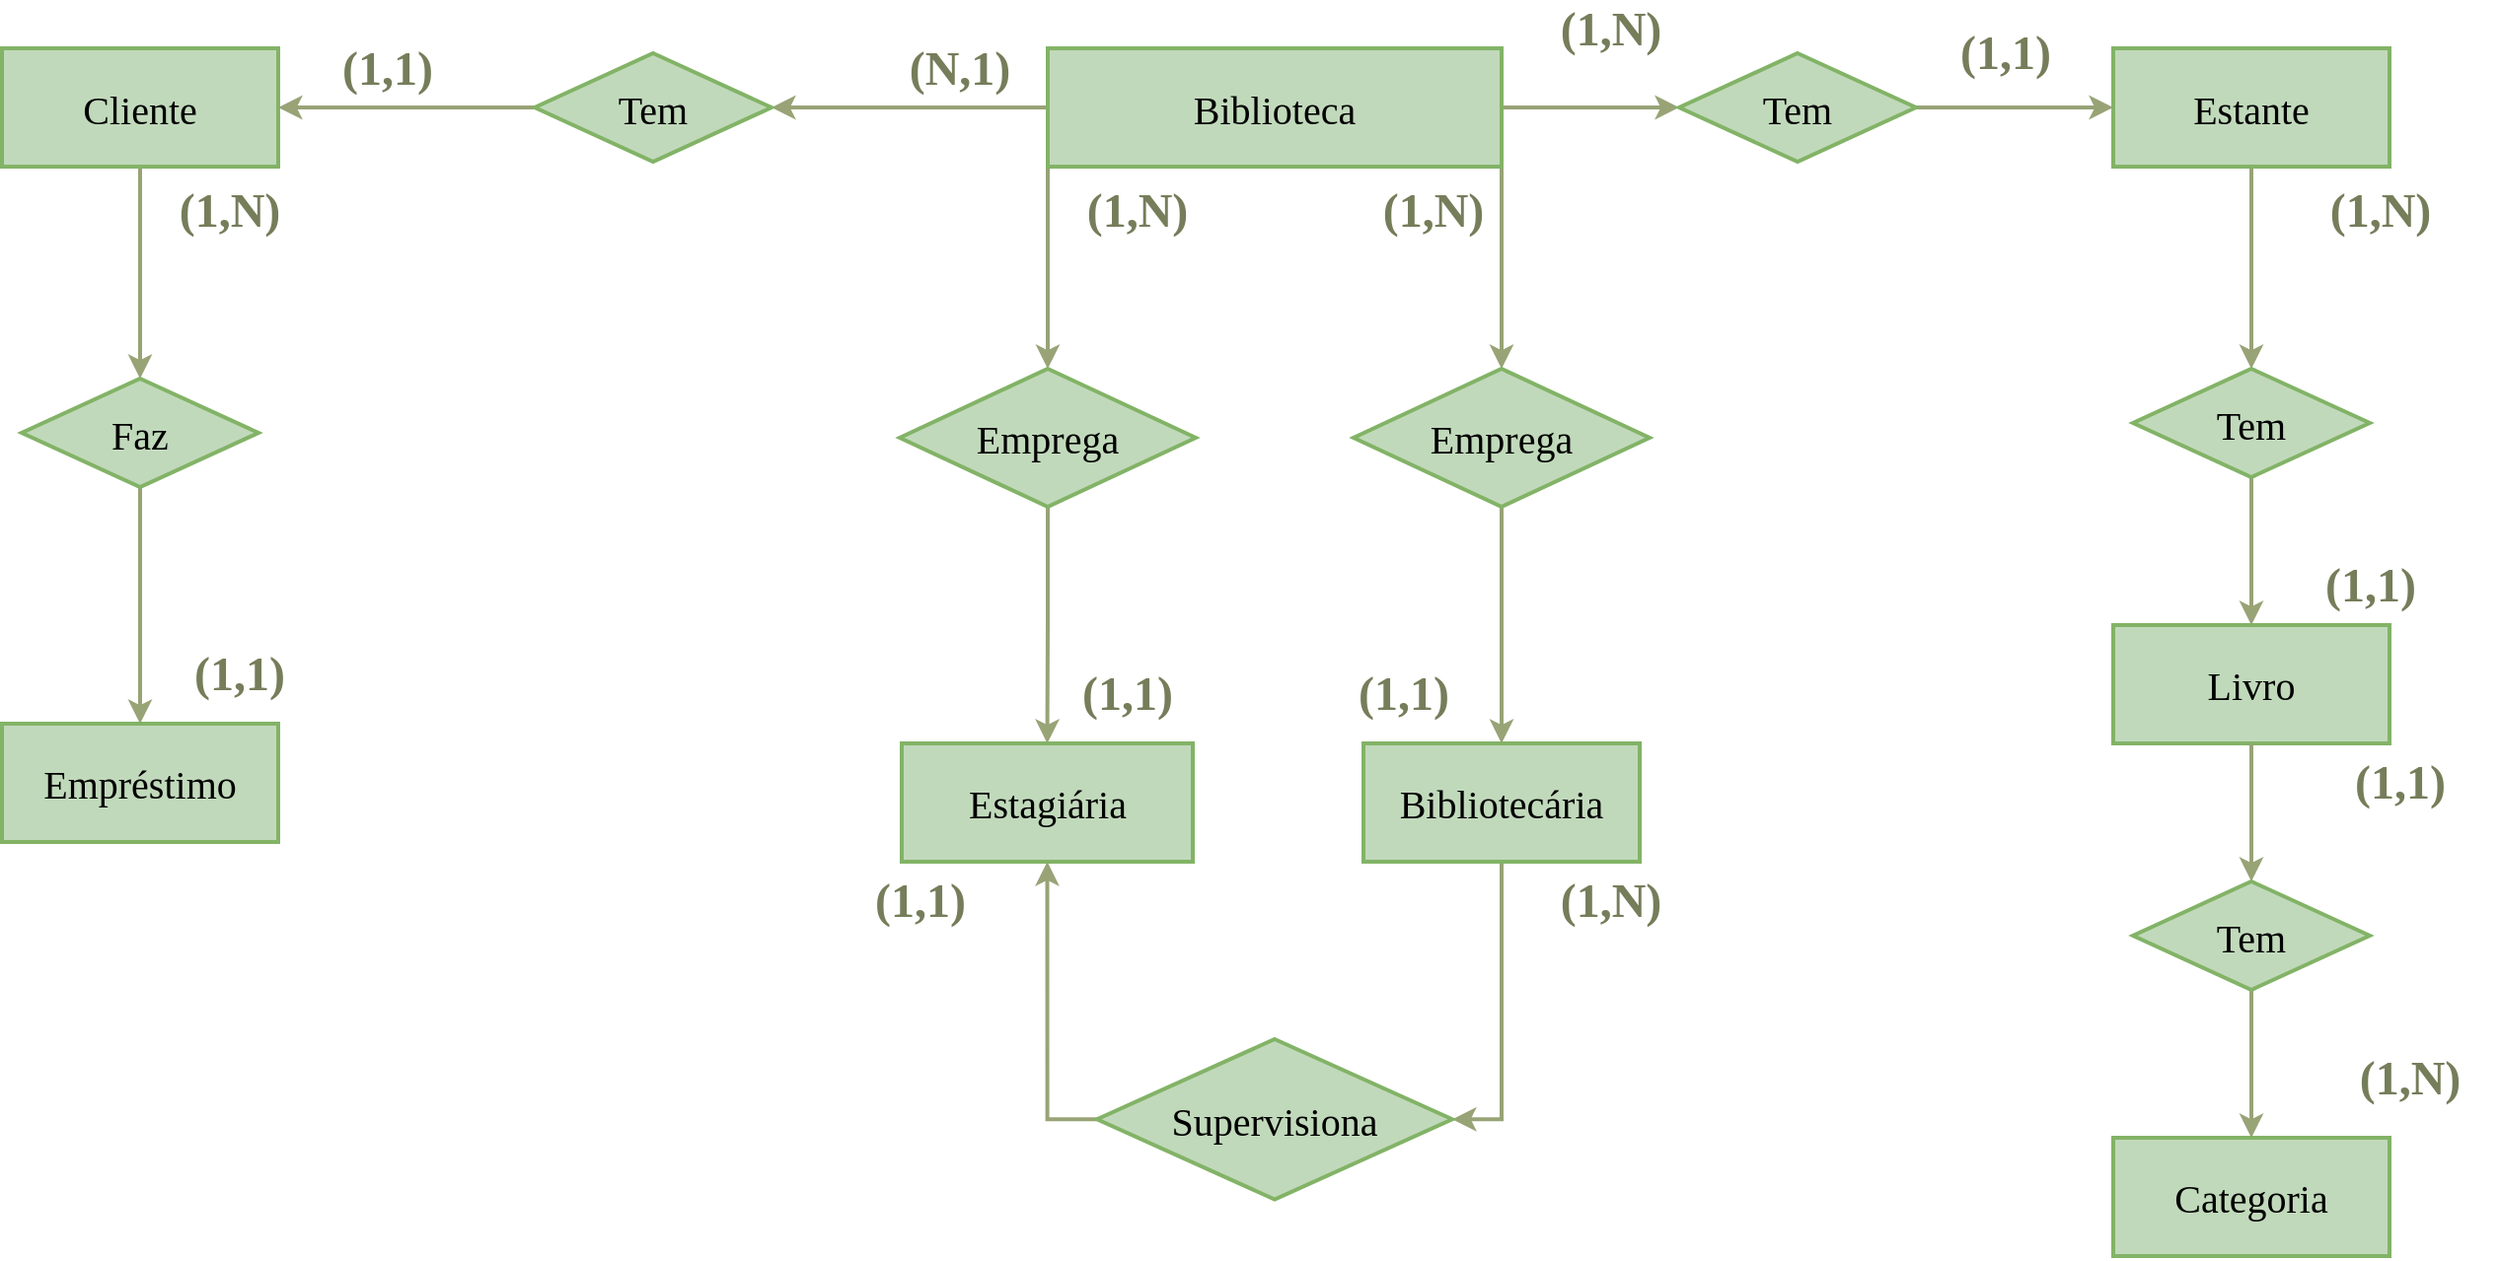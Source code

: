 <mxfile version="14.6.13" pages="4"><diagram id="m5ai8bnw5BjjABc3JYZ6" name="Page-1"><mxGraphModel dx="1461" dy="1131" grid="1" gridSize="10" guides="1" tooltips="1" connect="1" arrows="1" fold="1" page="1" pageScale="1" pageWidth="1100" pageHeight="850" math="0" shadow="0"><root><mxCell id="0"/><mxCell id="1" parent="0"/><mxCell id="36mSUwIi4psVgZlEC-jA-17" style="edgeStyle=orthogonalEdgeStyle;rounded=0;orthogonalLoop=1;jettySize=auto;html=1;exitX=0;exitY=1;exitDx=0;exitDy=0;entryX=0.5;entryY=0;entryDx=0;entryDy=0;strokeWidth=2;strokeColor=#98A376;" parent="1" source="36mSUwIi4psVgZlEC-jA-1" target="36mSUwIi4psVgZlEC-jA-16" edge="1"><mxGeometry relative="1" as="geometry"/></mxCell><mxCell id="36mSUwIi4psVgZlEC-jA-19" style="edgeStyle=orthogonalEdgeStyle;rounded=0;orthogonalLoop=1;jettySize=auto;html=1;exitX=1;exitY=1;exitDx=0;exitDy=0;strokeWidth=2;fillColor=#d5e8d4;strokeColor=#98A376;entryX=0.5;entryY=0;entryDx=0;entryDy=0;" parent="1" source="36mSUwIi4psVgZlEC-jA-1" target="36mSUwIi4psVgZlEC-jA-12" edge="1"><mxGeometry relative="1" as="geometry"><mxPoint x="800" y="260.01" as="targetPoint"/></mxGeometry></mxCell><mxCell id="GWbnxrPiLVbgP_IK-guN-11" style="edgeStyle=orthogonalEdgeStyle;rounded=0;orthogonalLoop=1;jettySize=auto;html=1;entryX=1;entryY=0.5;entryDx=0;entryDy=0;strokeColor=#98A376;strokeWidth=2;" edge="1" parent="1" source="36mSUwIi4psVgZlEC-jA-1" target="GWbnxrPiLVbgP_IK-guN-15"><mxGeometry relative="1" as="geometry"/></mxCell><mxCell id="GWbnxrPiLVbgP_IK-guN-12" style="edgeStyle=orthogonalEdgeStyle;rounded=0;orthogonalLoop=1;jettySize=auto;html=1;strokeColor=#98A376;strokeWidth=2;entryX=0;entryY=0.5;entryDx=0;entryDy=0;" edge="1" parent="1" source="36mSUwIi4psVgZlEC-jA-1" target="GWbnxrPiLVbgP_IK-guN-13"><mxGeometry relative="1" as="geometry"/></mxCell><mxCell id="36mSUwIi4psVgZlEC-jA-1" value="&lt;font style=&quot;font-size: 20px&quot; face=&quot;Verdana&quot;&gt;Biblioteca&lt;/font&gt;" style="rounded=0;whiteSpace=wrap;html=1;strokeWidth=2;strokeColor=#82b366;fillColor=#C1D9BB;" parent="1" vertex="1"><mxGeometry x="640" y="107.52" width="230" height="60" as="geometry"/></mxCell><mxCell id="36mSUwIi4psVgZlEC-jA-27" style="edgeStyle=orthogonalEdgeStyle;rounded=0;orthogonalLoop=1;jettySize=auto;html=1;exitX=0.5;exitY=1;exitDx=0;exitDy=0;entryX=1;entryY=0.5;entryDx=0;entryDy=0;strokeWidth=2;strokeColor=#98A376;" parent="1" source="36mSUwIi4psVgZlEC-jA-2" target="36mSUwIi4psVgZlEC-jA-23" edge="1"><mxGeometry relative="1" as="geometry"/></mxCell><mxCell id="36mSUwIi4psVgZlEC-jA-2" value="&lt;font style=&quot;font-size: 20px&quot; face=&quot;Verdana&quot;&gt;Bibliotecária&lt;/font&gt;" style="rounded=0;whiteSpace=wrap;html=1;strokeWidth=2;strokeColor=#82b366;fillColor=#C1D9BB;" parent="1" vertex="1"><mxGeometry x="800" y="460" width="140" height="60" as="geometry"/></mxCell><mxCell id="36mSUwIi4psVgZlEC-jA-5" value="&lt;font style=&quot;font-size: 20px&quot; face=&quot;Verdana&quot;&gt;Estagiária&lt;/font&gt;" style="rounded=0;whiteSpace=wrap;html=1;strokeWidth=2;strokeColor=#82b366;fillColor=#C1D9BB;" parent="1" vertex="1"><mxGeometry x="566" y="460" width="147.5" height="60" as="geometry"/></mxCell><mxCell id="GWbnxrPiLVbgP_IK-guN-1" style="edgeStyle=orthogonalEdgeStyle;rounded=0;orthogonalLoop=1;jettySize=auto;html=1;strokeColor=#98A376;strokeWidth=2;" edge="1" parent="1" source="36mSUwIi4psVgZlEC-jA-6" target="GWbnxrPiLVbgP_IK-guN-2"><mxGeometry relative="1" as="geometry"/></mxCell><mxCell id="36mSUwIi4psVgZlEC-jA-6" value="&lt;span style=&quot;font-size: 20px&quot;&gt;&lt;font face=&quot;Verdana&quot;&gt;Cliente&lt;/font&gt;&lt;/span&gt;" style="rounded=0;whiteSpace=wrap;html=1;strokeWidth=2;strokeColor=#82b366;fillColor=#C1D9BB;" parent="1" vertex="1"><mxGeometry x="110" y="107.51" width="140" height="60" as="geometry"/></mxCell><mxCell id="36mSUwIi4psVgZlEC-jA-7" value="&lt;font style=&quot;font-size: 20px&quot; face=&quot;Verdana&quot;&gt;Empréstimo&lt;/font&gt;" style="rounded=0;whiteSpace=wrap;html=1;strokeWidth=2;strokeColor=#82b366;fillColor=#C1D9BB;" parent="1" vertex="1"><mxGeometry x="110" y="450" width="140" height="60" as="geometry"/></mxCell><mxCell id="36mSUwIi4psVgZlEC-jA-8" value="&lt;font style=&quot;font-size: 20px&quot; face=&quot;Verdana&quot;&gt;Livro&lt;/font&gt;" style="rounded=0;whiteSpace=wrap;html=1;strokeWidth=2;strokeColor=#82b366;fillColor=#C1D9BB;" parent="1" vertex="1"><mxGeometry x="1180" y="400" width="140" height="60" as="geometry"/></mxCell><mxCell id="GWbnxrPiLVbgP_IK-guN-4" style="edgeStyle=orthogonalEdgeStyle;rounded=0;orthogonalLoop=1;jettySize=auto;html=1;entryX=0.5;entryY=0;entryDx=0;entryDy=0;strokeColor=#98A376;strokeWidth=2;" edge="1" parent="1" source="36mSUwIi4psVgZlEC-jA-9" target="36mSUwIi4psVgZlEC-jA-15"><mxGeometry relative="1" as="geometry"/></mxCell><mxCell id="36mSUwIi4psVgZlEC-jA-9" value="&lt;font style=&quot;font-size: 20px&quot; face=&quot;Verdana&quot;&gt;Estante&lt;/font&gt;" style="rounded=0;whiteSpace=wrap;html=1;strokeWidth=2;strokeColor=#82b366;fillColor=#C1D9BB;" parent="1" vertex="1"><mxGeometry x="1180" y="107.51" width="140" height="60" as="geometry"/></mxCell><mxCell id="36mSUwIi4psVgZlEC-jA-10" value="&lt;font style=&quot;font-size: 20px&quot; face=&quot;Verdana&quot;&gt;Categoria&lt;/font&gt;" style="rounded=0;whiteSpace=wrap;html=1;strokeWidth=2;strokeColor=#82b366;fillColor=#C1D9BB;" parent="1" vertex="1"><mxGeometry x="1180" y="660" width="140" height="60" as="geometry"/></mxCell><mxCell id="36mSUwIi4psVgZlEC-jA-14" value="" style="edgeStyle=orthogonalEdgeStyle;rounded=0;orthogonalLoop=1;jettySize=auto;html=1;strokeWidth=2;strokeColor=#98A376;exitX=0.5;exitY=1;exitDx=0;exitDy=0;entryX=0.5;entryY=0;entryDx=0;entryDy=0;" parent="1" source="36mSUwIi4psVgZlEC-jA-12" target="36mSUwIi4psVgZlEC-jA-2" edge="1"><mxGeometry relative="1" as="geometry"/></mxCell><mxCell id="36mSUwIi4psVgZlEC-jA-12" value="&lt;font style=&quot;font-size: 20px&quot; face=&quot;Verdana&quot;&gt;Emprega&lt;/font&gt;" style="rhombus;whiteSpace=wrap;html=1;strokeWidth=2;strokeColor=#82b366;fillColor=#C1D9BB;" parent="1" vertex="1"><mxGeometry x="795" y="270" width="150" height="70" as="geometry"/></mxCell><mxCell id="GWbnxrPiLVbgP_IK-guN-5" style="edgeStyle=orthogonalEdgeStyle;rounded=0;orthogonalLoop=1;jettySize=auto;html=1;entryX=0.5;entryY=0;entryDx=0;entryDy=0;strokeColor=#98A376;strokeWidth=2;" edge="1" parent="1" source="36mSUwIi4psVgZlEC-jA-15" target="36mSUwIi4psVgZlEC-jA-8"><mxGeometry relative="1" as="geometry"/></mxCell><mxCell id="36mSUwIi4psVgZlEC-jA-15" value="&lt;font style=&quot;font-size: 20px&quot; face=&quot;Verdana&quot;&gt;Tem&lt;/font&gt;" style="rhombus;whiteSpace=wrap;html=1;strokeWidth=2;strokeColor=#82b366;fillColor=#C1D9BB;" parent="1" vertex="1"><mxGeometry x="1190" y="270" width="120" height="55" as="geometry"/></mxCell><mxCell id="36mSUwIi4psVgZlEC-jA-21" style="edgeStyle=orthogonalEdgeStyle;rounded=0;orthogonalLoop=1;jettySize=auto;html=1;exitX=0.5;exitY=1;exitDx=0;exitDy=0;entryX=0.5;entryY=0;entryDx=0;entryDy=0;strokeWidth=2;strokeColor=#98A376;" parent="1" source="36mSUwIi4psVgZlEC-jA-16" target="36mSUwIi4psVgZlEC-jA-5" edge="1"><mxGeometry relative="1" as="geometry"/></mxCell><mxCell id="36mSUwIi4psVgZlEC-jA-16" value="&lt;font style=&quot;font-size: 20px&quot; face=&quot;Verdana&quot;&gt;Emprega&lt;/font&gt;" style="rhombus;whiteSpace=wrap;html=1;strokeWidth=2;strokeColor=#82b366;fillColor=#C1D9BB;" parent="1" vertex="1"><mxGeometry x="565" y="270" width="150" height="70" as="geometry"/></mxCell><mxCell id="36mSUwIi4psVgZlEC-jA-28" style="edgeStyle=orthogonalEdgeStyle;rounded=0;orthogonalLoop=1;jettySize=auto;html=1;exitX=0;exitY=0.5;exitDx=0;exitDy=0;entryX=0.5;entryY=1;entryDx=0;entryDy=0;strokeWidth=2;strokeColor=#98A376;" parent="1" source="36mSUwIi4psVgZlEC-jA-23" target="36mSUwIi4psVgZlEC-jA-5" edge="1"><mxGeometry relative="1" as="geometry"/></mxCell><mxCell id="36mSUwIi4psVgZlEC-jA-23" value="&lt;font style=&quot;font-size: 20px&quot; face=&quot;Verdana&quot;&gt;Supervisiona&lt;/font&gt;" style="rhombus;whiteSpace=wrap;html=1;strokeWidth=2;strokeColor=#82b366;fillColor=#C1D9BB;" parent="1" vertex="1"><mxGeometry x="665" y="610" width="180" height="81.25" as="geometry"/></mxCell><mxCell id="GWbnxrPiLVbgP_IK-guN-3" style="edgeStyle=orthogonalEdgeStyle;rounded=0;orthogonalLoop=1;jettySize=auto;html=1;strokeColor=#98A376;strokeWidth=2;" edge="1" parent="1" source="GWbnxrPiLVbgP_IK-guN-2" target="36mSUwIi4psVgZlEC-jA-7"><mxGeometry relative="1" as="geometry"/></mxCell><mxCell id="GWbnxrPiLVbgP_IK-guN-2" value="&lt;font style=&quot;font-size: 20px&quot; face=&quot;Verdana&quot;&gt;Faz&lt;/font&gt;" style="rhombus;whiteSpace=wrap;html=1;strokeWidth=2;strokeColor=#82b366;fillColor=#C1D9BB;" vertex="1" parent="1"><mxGeometry x="120" y="275.01" width="120" height="55" as="geometry"/></mxCell><mxCell id="GWbnxrPiLVbgP_IK-guN-6" style="edgeStyle=orthogonalEdgeStyle;rounded=0;orthogonalLoop=1;jettySize=auto;html=1;entryX=0.5;entryY=0;entryDx=0;entryDy=0;strokeColor=#98A376;strokeWidth=2;" edge="1" parent="1" target="GWbnxrPiLVbgP_IK-guN-8" source="36mSUwIi4psVgZlEC-jA-8"><mxGeometry relative="1" as="geometry"><mxPoint x="1500" y="384.5" as="sourcePoint"/></mxGeometry></mxCell><mxCell id="GWbnxrPiLVbgP_IK-guN-7" style="edgeStyle=orthogonalEdgeStyle;rounded=0;orthogonalLoop=1;jettySize=auto;html=1;strokeColor=#98A376;strokeWidth=2;entryX=0.5;entryY=0;entryDx=0;entryDy=0;" edge="1" parent="1" source="GWbnxrPiLVbgP_IK-guN-8" target="36mSUwIi4psVgZlEC-jA-10"><mxGeometry relative="1" as="geometry"><mxPoint x="1250" y="645" as="targetPoint"/></mxGeometry></mxCell><mxCell id="GWbnxrPiLVbgP_IK-guN-8" value="&lt;font style=&quot;font-size: 20px&quot; face=&quot;Verdana&quot;&gt;Tem&lt;/font&gt;" style="rhombus;whiteSpace=wrap;html=1;strokeWidth=2;strokeColor=#82b366;fillColor=#C1D9BB;" vertex="1" parent="1"><mxGeometry x="1190" y="530" width="120" height="55" as="geometry"/></mxCell><mxCell id="GWbnxrPiLVbgP_IK-guN-14" style="edgeStyle=orthogonalEdgeStyle;rounded=0;orthogonalLoop=1;jettySize=auto;html=1;entryX=0;entryY=0.5;entryDx=0;entryDy=0;strokeColor=#98A376;strokeWidth=2;" edge="1" parent="1" source="GWbnxrPiLVbgP_IK-guN-13" target="36mSUwIi4psVgZlEC-jA-9"><mxGeometry relative="1" as="geometry"/></mxCell><mxCell id="GWbnxrPiLVbgP_IK-guN-13" value="&lt;font style=&quot;font-size: 20px&quot; face=&quot;Verdana&quot;&gt;Tem&lt;/font&gt;" style="rhombus;whiteSpace=wrap;html=1;strokeWidth=2;strokeColor=#82b366;fillColor=#C1D9BB;" vertex="1" parent="1"><mxGeometry x="960" y="110.02" width="120" height="55" as="geometry"/></mxCell><mxCell id="GWbnxrPiLVbgP_IK-guN-16" style="edgeStyle=orthogonalEdgeStyle;rounded=0;orthogonalLoop=1;jettySize=auto;html=1;entryX=1;entryY=0.5;entryDx=0;entryDy=0;strokeColor=#98A376;strokeWidth=2;" edge="1" parent="1" source="GWbnxrPiLVbgP_IK-guN-15" target="36mSUwIi4psVgZlEC-jA-6"><mxGeometry relative="1" as="geometry"/></mxCell><mxCell id="GWbnxrPiLVbgP_IK-guN-15" value="&lt;font style=&quot;font-size: 20px&quot; face=&quot;Verdana&quot;&gt;Tem&lt;/font&gt;" style="rhombus;whiteSpace=wrap;html=1;strokeWidth=2;strokeColor=#82b366;fillColor=#C1D9BB;" vertex="1" parent="1"><mxGeometry x="380" y="110.01" width="120" height="55" as="geometry"/></mxCell><mxCell id="bFWCMEfowfreovW0FsfH-1" value="&lt;font face=&quot;Verdana&quot; color=&quot;#757d5a&quot; size=&quot;1&quot;&gt;&lt;b style=&quot;font-size: 24px&quot;&gt;(N,1)&lt;/b&gt;&lt;/font&gt;" style="text;html=1;align=center;verticalAlign=middle;resizable=0;points=[];autosize=1;strokeColor=none;" vertex="1" parent="1"><mxGeometry x="550" y="107.51" width="90" height="20" as="geometry"/></mxCell><mxCell id="bFWCMEfowfreovW0FsfH-2" value="&lt;font face=&quot;Verdana&quot; color=&quot;#757d5a&quot; size=&quot;1&quot;&gt;&lt;b style=&quot;font-size: 24px&quot;&gt;(1,1)&lt;/b&gt;&lt;/font&gt;" style="text;html=1;align=center;verticalAlign=middle;resizable=0;points=[];autosize=1;strokeColor=none;" vertex="1" parent="1"><mxGeometry x="265" y="107.51" width="80" height="20" as="geometry"/></mxCell><mxCell id="bFWCMEfowfreovW0FsfH-3" value="&lt;font face=&quot;Verdana&quot; color=&quot;#757d5a&quot; size=&quot;1&quot;&gt;&lt;b style=&quot;font-size: 24px&quot;&gt;(1,N)&lt;/b&gt;&lt;/font&gt;" style="text;html=1;align=center;verticalAlign=middle;resizable=0;points=[];autosize=1;strokeColor=none;" vertex="1" parent="1"><mxGeometry x="180" y="180" width="90" height="20" as="geometry"/></mxCell><mxCell id="bFWCMEfowfreovW0FsfH-4" value="&lt;font face=&quot;Verdana&quot; color=&quot;#757d5a&quot; size=&quot;1&quot;&gt;&lt;b style=&quot;font-size: 24px&quot;&gt;(1,1)&lt;/b&gt;&lt;/font&gt;" style="text;html=1;align=center;verticalAlign=middle;resizable=0;points=[];autosize=1;strokeColor=none;" vertex="1" parent="1"><mxGeometry x="190" y="415" width="80" height="20" as="geometry"/></mxCell><mxCell id="bFWCMEfowfreovW0FsfH-5" value="&lt;font face=&quot;Verdana&quot; color=&quot;#757d5a&quot; size=&quot;1&quot;&gt;&lt;b style=&quot;font-size: 24px&quot;&gt;(1,N)&lt;/b&gt;&lt;/font&gt;" style="text;html=1;align=center;verticalAlign=middle;resizable=0;points=[];autosize=1;strokeColor=none;" vertex="1" parent="1"><mxGeometry x="640" y="180" width="90" height="20" as="geometry"/></mxCell><mxCell id="bFWCMEfowfreovW0FsfH-6" value="&lt;font face=&quot;Verdana&quot; color=&quot;#757d5a&quot; size=&quot;1&quot;&gt;&lt;b style=&quot;font-size: 24px&quot;&gt;(1,1)&lt;/b&gt;&lt;/font&gt;" style="text;html=1;align=center;verticalAlign=middle;resizable=0;points=[];autosize=1;strokeColor=none;" vertex="1" parent="1"><mxGeometry x="640" y="425" width="80" height="20" as="geometry"/></mxCell><mxCell id="bFWCMEfowfreovW0FsfH-7" value="&lt;font face=&quot;Verdana&quot; color=&quot;#757d5a&quot; size=&quot;1&quot;&gt;&lt;b style=&quot;font-size: 24px&quot;&gt;(1,1)&lt;/b&gt;&lt;/font&gt;" style="text;html=1;align=center;verticalAlign=middle;resizable=0;points=[];autosize=1;strokeColor=none;" vertex="1" parent="1"><mxGeometry x="780" y="425" width="80" height="20" as="geometry"/></mxCell><mxCell id="bFWCMEfowfreovW0FsfH-8" value="&lt;font face=&quot;Verdana&quot; color=&quot;#757d5a&quot; size=&quot;1&quot;&gt;&lt;b style=&quot;font-size: 24px&quot;&gt;(1,N)&lt;/b&gt;&lt;/font&gt;" style="text;html=1;align=center;verticalAlign=middle;resizable=0;points=[];autosize=1;strokeColor=none;" vertex="1" parent="1"><mxGeometry x="790" y="180" width="90" height="20" as="geometry"/></mxCell><mxCell id="bFWCMEfowfreovW0FsfH-9" value="&lt;font face=&quot;Verdana&quot; color=&quot;#757d5a&quot; size=&quot;1&quot;&gt;&lt;b style=&quot;font-size: 24px&quot;&gt;(1,N)&lt;/b&gt;&lt;/font&gt;" style="text;html=1;align=center;verticalAlign=middle;resizable=0;points=[];autosize=1;strokeColor=none;" vertex="1" parent="1"><mxGeometry x="880" y="530" width="90" height="20" as="geometry"/></mxCell><mxCell id="bFWCMEfowfreovW0FsfH-10" value="&lt;font face=&quot;Verdana&quot; color=&quot;#757d5a&quot; size=&quot;1&quot;&gt;&lt;b style=&quot;font-size: 24px&quot;&gt;(1,1)&lt;/b&gt;&lt;/font&gt;" style="text;html=1;align=center;verticalAlign=middle;resizable=0;points=[];autosize=1;strokeColor=none;" vertex="1" parent="1"><mxGeometry x="535" y="530" width="80" height="20" as="geometry"/></mxCell><mxCell id="bFWCMEfowfreovW0FsfH-11" value="&lt;font face=&quot;Verdana&quot; color=&quot;#757d5a&quot; size=&quot;1&quot;&gt;&lt;b style=&quot;font-size: 24px&quot;&gt;(1,N)&lt;/b&gt;&lt;/font&gt;" style="text;html=1;align=center;verticalAlign=middle;resizable=0;points=[];autosize=1;strokeColor=none;" vertex="1" parent="1"><mxGeometry x="880" y="87.51" width="90" height="20" as="geometry"/></mxCell><mxCell id="bFWCMEfowfreovW0FsfH-12" value="&lt;font face=&quot;Verdana&quot; color=&quot;#757d5a&quot; size=&quot;1&quot;&gt;&lt;b style=&quot;font-size: 24px&quot;&gt;(1,1)&lt;/b&gt;&lt;/font&gt;" style="text;html=1;align=center;verticalAlign=middle;resizable=0;points=[];autosize=1;strokeColor=none;" vertex="1" parent="1"><mxGeometry x="1085" y="100" width="80" height="20" as="geometry"/></mxCell><mxCell id="bFWCMEfowfreovW0FsfH-13" value="&lt;font face=&quot;Verdana&quot; color=&quot;#757d5a&quot; size=&quot;1&quot;&gt;&lt;b style=&quot;font-size: 24px&quot;&gt;(1,N)&lt;/b&gt;&lt;/font&gt;" style="text;html=1;align=center;verticalAlign=middle;resizable=0;points=[];autosize=1;strokeColor=none;" vertex="1" parent="1"><mxGeometry x="1270" y="180" width="90" height="20" as="geometry"/></mxCell><mxCell id="bFWCMEfowfreovW0FsfH-14" value="&lt;font face=&quot;Verdana&quot; color=&quot;#757d5a&quot; size=&quot;1&quot;&gt;&lt;b style=&quot;font-size: 24px&quot;&gt;(1,1)&lt;/b&gt;&lt;/font&gt;" style="text;html=1;align=center;verticalAlign=middle;resizable=0;points=[];autosize=1;strokeColor=none;" vertex="1" parent="1"><mxGeometry x="1270" y="370" width="80" height="20" as="geometry"/></mxCell><mxCell id="bFWCMEfowfreovW0FsfH-15" value="&lt;font face=&quot;Verdana&quot; color=&quot;#757d5a&quot; size=&quot;1&quot;&gt;&lt;b style=&quot;font-size: 24px&quot;&gt;(1,1)&lt;/b&gt;&lt;/font&gt;" style="text;html=1;align=center;verticalAlign=middle;resizable=0;points=[];autosize=1;strokeColor=none;" vertex="1" parent="1"><mxGeometry x="1285" y="470" width="80" height="20" as="geometry"/></mxCell><mxCell id="bFWCMEfowfreovW0FsfH-16" value="&lt;font face=&quot;Verdana&quot; color=&quot;#757d5a&quot; size=&quot;1&quot;&gt;&lt;b style=&quot;font-size: 24px&quot;&gt;(1,N)&lt;/b&gt;&lt;/font&gt;" style="text;html=1;align=center;verticalAlign=middle;resizable=0;points=[];autosize=1;strokeColor=none;" vertex="1" parent="1"><mxGeometry x="1285" y="620" width="90" height="20" as="geometry"/></mxCell></root></mxGraphModel></diagram><diagram id="L0LF4hfPZYpKt4e3Mzo8" name="Page-2"><mxGraphModel dx="1023" dy="792" grid="1" gridSize="10" guides="1" tooltips="1" connect="1" arrows="1" fold="1" page="1" pageScale="1" pageWidth="1100" pageHeight="850" math="0" shadow="0"><root><mxCell id="Z2vdnGdJYTMYAYR0CP0U-0"/><mxCell id="Z2vdnGdJYTMYAYR0CP0U-1" parent="Z2vdnGdJYTMYAYR0CP0U-0"/><mxCell id="kfWatlKUigEsAB-7aU1R-11" style="edgeStyle=orthogonalEdgeStyle;rounded=0;orthogonalLoop=1;jettySize=auto;html=1;entryX=0.5;entryY=0;entryDx=0;entryDy=0;dashed=1;strokeColor=#98A376;strokeWidth=2;" edge="1" parent="Z2vdnGdJYTMYAYR0CP0U-1" source="kfWatlKUigEsAB-7aU1R-0" target="kfWatlKUigEsAB-7aU1R-10"><mxGeometry relative="1" as="geometry"/></mxCell><mxCell id="kfWatlKUigEsAB-7aU1R-0" value="&lt;font style=&quot;font-size: 18px&quot; face=&quot;Verdana&quot;&gt;Insere livro&lt;/font&gt;" style="ellipse;whiteSpace=wrap;html=1;fillColor=#C1D9BB;" vertex="1" parent="Z2vdnGdJYTMYAYR0CP0U-1"><mxGeometry x="390" y="55" width="140" height="80" as="geometry"/></mxCell><mxCell id="kfWatlKUigEsAB-7aU1R-2" style="edgeStyle=orthogonalEdgeStyle;rounded=0;orthogonalLoop=1;jettySize=auto;html=1;entryX=0;entryY=0.5;entryDx=0;entryDy=0;strokeColor=#98A376;strokeWidth=2;dashed=1;exitX=0.5;exitY=0;exitDx=0;exitDy=0;exitPerimeter=0;" edge="1" parent="Z2vdnGdJYTMYAYR0CP0U-1" source="kfWatlKUigEsAB-7aU1R-1" target="kfWatlKUigEsAB-7aU1R-0"><mxGeometry relative="1" as="geometry"/></mxCell><mxCell id="kfWatlKUigEsAB-7aU1R-15" style="edgeStyle=orthogonalEdgeStyle;rounded=0;orthogonalLoop=1;jettySize=auto;html=1;dashed=1;strokeColor=#98A376;strokeWidth=2;" edge="1" parent="Z2vdnGdJYTMYAYR0CP0U-1" source="kfWatlKUigEsAB-7aU1R-1" target="kfWatlKUigEsAB-7aU1R-10"><mxGeometry relative="1" as="geometry"/></mxCell><mxCell id="kfWatlKUigEsAB-7aU1R-16" style="edgeStyle=orthogonalEdgeStyle;rounded=0;orthogonalLoop=1;jettySize=auto;html=1;entryX=0;entryY=0.5;entryDx=0;entryDy=0;dashed=1;strokeColor=#98A376;strokeWidth=2;exitX=0;exitY=1;exitDx=0;exitDy=0;exitPerimeter=0;" edge="1" parent="Z2vdnGdJYTMYAYR0CP0U-1" source="kfWatlKUigEsAB-7aU1R-1" target="kfWatlKUigEsAB-7aU1R-4"><mxGeometry relative="1" as="geometry"/></mxCell><mxCell id="kfWatlKUigEsAB-7aU1R-1" value="&lt;font face=&quot;Verdana&quot; style=&quot;font-size: 16px&quot; color=&quot;#6f7d6c&quot;&gt;Sistema&lt;/font&gt;" style="shape=umlActor;verticalLabelPosition=bottom;verticalAlign=top;html=1;outlineConnect=0;fillColor=#C1D9BB;gradientColor=none;" vertex="1" parent="Z2vdnGdJYTMYAYR0CP0U-1"><mxGeometry x="100" y="260" width="40" height="90" as="geometry"/></mxCell><mxCell id="kfWatlKUigEsAB-7aU1R-17" style="edgeStyle=orthogonalEdgeStyle;rounded=0;orthogonalLoop=1;jettySize=auto;html=1;dashed=1;strokeColor=#98A376;strokeWidth=2;" edge="1" parent="Z2vdnGdJYTMYAYR0CP0U-1" source="kfWatlKUigEsAB-7aU1R-3" target="kfWatlKUigEsAB-7aU1R-7"><mxGeometry relative="1" as="geometry"/></mxCell><mxCell id="kfWatlKUigEsAB-7aU1R-21" value="&lt;font style=&quot;font-size: 16px&quot; face=&quot;Verdana&quot; color=&quot;#6f7d6c&quot;&gt;&amp;lt;&amp;lt;extend&amp;gt;&amp;gt;&lt;/font&gt;" style="edgeLabel;html=1;align=center;verticalAlign=middle;resizable=0;points=[];" vertex="1" connectable="0" parent="kfWatlKUigEsAB-7aU1R-17"><mxGeometry x="0.15" relative="1" as="geometry"><mxPoint x="8" y="-1" as="offset"/></mxGeometry></mxCell><mxCell id="kfWatlKUigEsAB-7aU1R-3" value="&lt;font face=&quot;Verdana&quot; style=&quot;font-size: 16px&quot; color=&quot;#6f7d6c&quot;&gt;Cliente&lt;br&gt;&lt;/font&gt;" style="shape=umlActor;verticalLabelPosition=bottom;verticalAlign=top;html=1;outlineConnect=0;fillColor=#C1D9BB;gradientColor=none;" vertex="1" parent="Z2vdnGdJYTMYAYR0CP0U-1"><mxGeometry x="770" y="325" width="40" height="90" as="geometry"/></mxCell><mxCell id="kfWatlKUigEsAB-7aU1R-4" value="&lt;font face=&quot;Verdana&quot;&gt;&lt;span style=&quot;font-size: 18px&quot;&gt;Realiza empréstimo&lt;/span&gt;&lt;/font&gt;" style="ellipse;whiteSpace=wrap;html=1;fillColor=#C1D9BB;" vertex="1" parent="Z2vdnGdJYTMYAYR0CP0U-1"><mxGeometry x="390" y="590" width="140" height="80" as="geometry"/></mxCell><mxCell id="kfWatlKUigEsAB-7aU1R-14" style="edgeStyle=orthogonalEdgeStyle;rounded=0;orthogonalLoop=1;jettySize=auto;html=1;dashed=1;strokeColor=#98A376;strokeWidth=2;" edge="1" parent="Z2vdnGdJYTMYAYR0CP0U-1" source="kfWatlKUigEsAB-7aU1R-6" target="kfWatlKUigEsAB-7aU1R-4"><mxGeometry relative="1" as="geometry"/></mxCell><mxCell id="kfWatlKUigEsAB-7aU1R-6" value="&lt;font face=&quot;Verdana&quot;&gt;&lt;span style=&quot;font-size: 18px&quot;&gt;Faz empréstimo&lt;/span&gt;&lt;/font&gt;" style="ellipse;whiteSpace=wrap;html=1;fillColor=#C1D9BB;" vertex="1" parent="Z2vdnGdJYTMYAYR0CP0U-1"><mxGeometry x="390" y="460" width="140" height="80" as="geometry"/></mxCell><mxCell id="kfWatlKUigEsAB-7aU1R-13" style="edgeStyle=orthogonalEdgeStyle;rounded=0;orthogonalLoop=1;jettySize=auto;html=1;dashed=1;strokeColor=#98A376;strokeWidth=2;" edge="1" parent="Z2vdnGdJYTMYAYR0CP0U-1" source="kfWatlKUigEsAB-7aU1R-7" target="kfWatlKUigEsAB-7aU1R-6"><mxGeometry relative="1" as="geometry"/></mxCell><mxCell id="kfWatlKUigEsAB-7aU1R-7" value="&lt;font face=&quot;Verdana&quot;&gt;&lt;span style=&quot;font-size: 18px&quot;&gt;Busca livro&lt;/span&gt;&lt;/font&gt;" style="ellipse;whiteSpace=wrap;html=1;fillColor=#C1D9BB;" vertex="1" parent="Z2vdnGdJYTMYAYR0CP0U-1"><mxGeometry x="390" y="330" width="140" height="80" as="geometry"/></mxCell><mxCell id="kfWatlKUigEsAB-7aU1R-12" style="edgeStyle=orthogonalEdgeStyle;rounded=0;orthogonalLoop=1;jettySize=auto;html=1;dashed=1;strokeColor=#98A376;strokeWidth=2;" edge="1" parent="Z2vdnGdJYTMYAYR0CP0U-1" source="kfWatlKUigEsAB-7aU1R-10" target="kfWatlKUigEsAB-7aU1R-7"><mxGeometry relative="1" as="geometry"/></mxCell><mxCell id="kfWatlKUigEsAB-7aU1R-10" value="&lt;font style=&quot;font-size: 18px&quot; face=&quot;Verdana&quot;&gt;Organiza estantes&lt;/font&gt;" style="ellipse;whiteSpace=wrap;html=1;fillColor=#C1D9BB;" vertex="1" parent="Z2vdnGdJYTMYAYR0CP0U-1"><mxGeometry x="390" y="180" width="140" height="80" as="geometry"/></mxCell><mxCell id="kfWatlKUigEsAB-7aU1R-22" style="edgeStyle=orthogonalEdgeStyle;rounded=0;orthogonalLoop=1;jettySize=auto;html=1;dashed=1;strokeColor=#98A376;strokeWidth=2;entryX=1;entryY=0.5;entryDx=0;entryDy=0;exitX=1;exitY=1;exitDx=0;exitDy=0;exitPerimeter=0;" edge="1" parent="Z2vdnGdJYTMYAYR0CP0U-1" source="kfWatlKUigEsAB-7aU1R-3" target="kfWatlKUigEsAB-7aU1R-6"><mxGeometry relative="1" as="geometry"><mxPoint x="820" y="520" as="sourcePoint"/><mxPoint x="580" y="520" as="targetPoint"/></mxGeometry></mxCell><mxCell id="kfWatlKUigEsAB-7aU1R-23" value="&lt;font style=&quot;font-size: 16px&quot; face=&quot;Verdana&quot; color=&quot;#6f7d6c&quot;&gt;&amp;lt;&amp;lt;extend&amp;gt;&amp;gt;&lt;/font&gt;" style="edgeLabel;html=1;align=center;verticalAlign=middle;resizable=0;points=[];" vertex="1" connectable="0" parent="kfWatlKUigEsAB-7aU1R-22"><mxGeometry x="0.15" relative="1" as="geometry"><mxPoint x="8" y="-1" as="offset"/></mxGeometry></mxCell><mxCell id="kfWatlKUigEsAB-7aU1R-24" value="&lt;font style=&quot;font-size: 16px&quot; face=&quot;Verdana&quot; color=&quot;#6f7d6c&quot;&gt;&amp;lt;&amp;lt;include&amp;gt;&amp;gt;&lt;/font&gt;" style="edgeLabel;html=1;align=center;verticalAlign=middle;resizable=0;points=[];" vertex="1" connectable="0" parent="Z2vdnGdJYTMYAYR0CP0U-1"><mxGeometry x="480" y="305" as="geometry"><mxPoint x="-23" y="-12" as="offset"/></mxGeometry></mxCell><mxCell id="kfWatlKUigEsAB-7aU1R-25" value="&lt;font style=&quot;font-size: 16px&quot; face=&quot;Verdana&quot; color=&quot;#6f7d6c&quot;&gt;&amp;lt;&amp;lt;include&amp;gt;&amp;gt;&lt;/font&gt;" style="edgeLabel;html=1;align=center;verticalAlign=middle;resizable=0;points=[];" vertex="1" connectable="0" parent="Z2vdnGdJYTMYAYR0CP0U-1"><mxGeometry x="480" y="170" as="geometry"><mxPoint x="-16" y="-16" as="offset"/></mxGeometry></mxCell><mxCell id="kfWatlKUigEsAB-7aU1R-26" value="&lt;font style=&quot;font-size: 16px&quot; face=&quot;Verdana&quot; color=&quot;#6f7d6c&quot;&gt;&amp;lt;&amp;lt;include&amp;gt;&amp;gt;&lt;/font&gt;" style="edgeLabel;html=1;align=center;verticalAlign=middle;resizable=0;points=[];" vertex="1" connectable="0" parent="Z2vdnGdJYTMYAYR0CP0U-1"><mxGeometry x="480" y="450" as="geometry"><mxPoint x="-16" y="-16" as="offset"/></mxGeometry></mxCell><mxCell id="kfWatlKUigEsAB-7aU1R-27" value="&lt;font style=&quot;font-size: 16px&quot; face=&quot;Verdana&quot; color=&quot;#6f7d6c&quot;&gt;&amp;lt;&amp;lt;include&amp;gt;&amp;gt;&lt;/font&gt;" style="edgeLabel;html=1;align=center;verticalAlign=middle;resizable=0;points=[];" vertex="1" connectable="0" parent="Z2vdnGdJYTMYAYR0CP0U-1"><mxGeometry x="480" y="580" as="geometry"><mxPoint x="-16" y="-16" as="offset"/></mxGeometry></mxCell><mxCell id="kfWatlKUigEsAB-7aU1R-28" value="&lt;font style=&quot;font-size: 16px&quot; face=&quot;Verdana&quot; color=&quot;#6f7d6c&quot;&gt;&amp;lt;&amp;lt;include&amp;gt;&amp;gt;&lt;/font&gt;" style="edgeLabel;html=1;align=center;verticalAlign=middle;resizable=0;points=[];" vertex="1" connectable="0" parent="Z2vdnGdJYTMYAYR0CP0U-1"><mxGeometry x="210" y="644" as="geometry"><mxPoint x="-16" y="-16" as="offset"/></mxGeometry></mxCell><mxCell id="kfWatlKUigEsAB-7aU1R-29" value="&lt;font style=&quot;font-size: 16px&quot; face=&quot;Verdana&quot; color=&quot;#6f7d6c&quot;&gt;&amp;lt;&amp;lt;include&amp;gt;&amp;gt;&lt;/font&gt;" style="edgeLabel;html=1;align=center;verticalAlign=middle;resizable=0;points=[];" vertex="1" connectable="0" parent="Z2vdnGdJYTMYAYR0CP0U-1"><mxGeometry x="280" y="280" as="geometry"><mxPoint x="-16" y="-16" as="offset"/></mxGeometry></mxCell><mxCell id="kfWatlKUigEsAB-7aU1R-30" value="&lt;font style=&quot;font-size: 16px&quot; face=&quot;Verdana&quot; color=&quot;#6f7d6c&quot;&gt;&amp;lt;&amp;lt;include&amp;gt;&amp;gt;&lt;/font&gt;" style="edgeLabel;html=1;align=center;verticalAlign=middle;resizable=0;points=[];" vertex="1" connectable="0" parent="Z2vdnGdJYTMYAYR0CP0U-1"><mxGeometry x="220" y="109" as="geometry"><mxPoint x="-16" y="-16" as="offset"/></mxGeometry></mxCell></root></mxGraphModel></diagram><diagram id="YgWje1OdeJIjXUWvFkiP" name="Page-3"><mxGraphModel dx="1461" dy="1131" grid="1" gridSize="10" guides="1" tooltips="1" connect="1" arrows="1" fold="1" page="1" pageScale="1" pageWidth="1100" pageHeight="850" math="0" shadow="0"><root><mxCell id="M945T4Q9dL2ktXFnBGAC-0"/><mxCell id="M945T4Q9dL2ktXFnBGAC-1" parent="M945T4Q9dL2ktXFnBGAC-0"/><mxCell id="M945T4Q9dL2ktXFnBGAC-3" style="edgeStyle=orthogonalEdgeStyle;rounded=0;orthogonalLoop=1;jettySize=auto;html=1;dashed=1;strokeColor=#98A376;strokeWidth=2;endArrow=none;endFill=0;" edge="1" parent="M945T4Q9dL2ktXFnBGAC-1" source="M945T4Q9dL2ktXFnBGAC-2"><mxGeometry relative="1" as="geometry"><mxPoint x="510" y="520" as="targetPoint"/><Array as="points"><mxPoint x="510" y="315"/><mxPoint x="510" y="315"/></Array></mxGeometry></mxCell><mxCell id="M945T4Q9dL2ktXFnBGAC-2" value="&lt;font face=&quot;Verdana&quot; style=&quot;font-size: 24px&quot;&gt;&lt;span style=&quot;font-weight: normal&quot;&gt;Banco de Dados&lt;/span&gt;&lt;/font&gt;" style="rounded=0;whiteSpace=wrap;html=1;fillColor=#C1D9BB;gradientColor=none;fontStyle=1" vertex="1" parent="M945T4Q9dL2ktXFnBGAC-1"><mxGeometry x="380" y="50" width="260" height="60" as="geometry"/></mxCell><mxCell id="M945T4Q9dL2ktXFnBGAC-5" style="edgeStyle=orthogonalEdgeStyle;rounded=0;orthogonalLoop=1;jettySize=auto;html=1;dashed=1;endArrow=none;endFill=0;strokeColor=#98A376;strokeWidth=2;" edge="1" parent="M945T4Q9dL2ktXFnBGAC-1" source="M945T4Q9dL2ktXFnBGAC-4"><mxGeometry relative="1" as="geometry"><mxPoint x="195" y="520" as="targetPoint"/></mxGeometry></mxCell><mxCell id="M945T4Q9dL2ktXFnBGAC-4" value="&lt;font face=&quot;Verdana&quot; style=&quot;font-size: 20px&quot;&gt;Sistema&lt;/font&gt;" style="shape=umlActor;verticalLabelPosition=bottom;verticalAlign=top;html=1;outlineConnect=0;fillColor=#C1D9BB;gradientColor=none;" vertex="1" parent="M945T4Q9dL2ktXFnBGAC-1"><mxGeometry x="180" y="40" width="30" height="60" as="geometry"/></mxCell><mxCell id="M945T4Q9dL2ktXFnBGAC-6" style="edgeStyle=orthogonalEdgeStyle;rounded=0;orthogonalLoop=1;jettySize=auto;html=1;dashed=1;endArrow=none;endFill=0;strokeColor=#98A376;strokeWidth=2;" edge="1" parent="M945T4Q9dL2ktXFnBGAC-1" source="M945T4Q9dL2ktXFnBGAC-7"><mxGeometry relative="1" as="geometry"><mxPoint x="824" y="520" as="targetPoint"/></mxGeometry></mxCell><mxCell id="M945T4Q9dL2ktXFnBGAC-7" value="&lt;font face=&quot;Verdana&quot; style=&quot;font-size: 20px&quot;&gt;Cliente&lt;/font&gt;" style="shape=umlActor;verticalLabelPosition=bottom;verticalAlign=top;html=1;outlineConnect=0;fillColor=#C1D9BB;gradientColor=none;" vertex="1" parent="M945T4Q9dL2ktXFnBGAC-1"><mxGeometry x="810" y="40" width="30" height="60" as="geometry"/></mxCell><mxCell id="M945T4Q9dL2ktXFnBGAC-8" value="" style="rounded=0;whiteSpace=wrap;html=1;fillColor=#C1D9BB;gradientColor=none;" vertex="1" parent="M945T4Q9dL2ktXFnBGAC-1"><mxGeometry x="500" y="150" width="20" height="40" as="geometry"/></mxCell><mxCell id="M945T4Q9dL2ktXFnBGAC-10" style="edgeStyle=orthogonalEdgeStyle;rounded=0;orthogonalLoop=1;jettySize=auto;html=1;entryX=0;entryY=0.5;entryDx=0;entryDy=0;dashed=1;endArrow=block;endFill=1;strokeColor=#98A376;strokeWidth=2;" edge="1" parent="M945T4Q9dL2ktXFnBGAC-1" source="M945T4Q9dL2ktXFnBGAC-9" target="M945T4Q9dL2ktXFnBGAC-8"><mxGeometry relative="1" as="geometry"/></mxCell><mxCell id="M945T4Q9dL2ktXFnBGAC-9" value="" style="rounded=0;whiteSpace=wrap;html=1;fillColor=#C1D9BB;gradientColor=none;" vertex="1" parent="M945T4Q9dL2ktXFnBGAC-1"><mxGeometry x="185" y="140" width="20" height="60" as="geometry"/></mxCell><mxCell id="M945T4Q9dL2ktXFnBGAC-11" value="&lt;font face=&quot;Verdana&quot; style=&quot;font-size: 18px&quot; color=&quot;#6f7d6c&quot;&gt;1: InsereLivro&lt;/font&gt;" style="text;html=1;align=center;verticalAlign=middle;resizable=0;points=[];autosize=1;strokeColor=none;" vertex="1" parent="M945T4Q9dL2ktXFnBGAC-1"><mxGeometry x="280" y="150" width="140" height="20" as="geometry"/></mxCell><mxCell id="jNeCHq9POLxtVhl7V2uW-0" value="" style="rounded=0;whiteSpace=wrap;html=1;fillColor=#C1D9BB;gradientColor=none;" vertex="1" parent="M945T4Q9dL2ktXFnBGAC-1"><mxGeometry x="500" y="210" width="20" height="80" as="geometry"/></mxCell><mxCell id="jNeCHq9POLxtVhl7V2uW-1" style="edgeStyle=orthogonalEdgeStyle;rounded=0;orthogonalLoop=1;jettySize=auto;html=1;entryX=0;entryY=0.5;entryDx=0;entryDy=0;dashed=1;endArrow=block;endFill=1;strokeColor=#98A376;strokeWidth=2;" edge="1" parent="M945T4Q9dL2ktXFnBGAC-1" source="jNeCHq9POLxtVhl7V2uW-2" target="jNeCHq9POLxtVhl7V2uW-0"><mxGeometry relative="1" as="geometry"/></mxCell><mxCell id="jNeCHq9POLxtVhl7V2uW-2" value="" style="rounded=0;whiteSpace=wrap;html=1;fillColor=#C1D9BB;gradientColor=none;" vertex="1" parent="M945T4Q9dL2ktXFnBGAC-1"><mxGeometry x="185" y="220" width="20" height="60" as="geometry"/></mxCell><mxCell id="jNeCHq9POLxtVhl7V2uW-3" value="&lt;font face=&quot;Verdana&quot; style=&quot;font-size: 18px&quot; color=&quot;#6f7d6c&quot;&gt;2: OrganizaEstantes&lt;/font&gt;" style="text;html=1;align=center;verticalAlign=middle;resizable=0;points=[];autosize=1;strokeColor=none;" vertex="1" parent="M945T4Q9dL2ktXFnBGAC-1"><mxGeometry x="250" y="230" width="200" height="20" as="geometry"/></mxCell><mxCell id="5pV7txhYjtV994Y-0H3J-0" value="" style="rounded=0;whiteSpace=wrap;html=1;fillColor=#C1D9BB;gradientColor=none;" vertex="1" parent="M945T4Q9dL2ktXFnBGAC-1"><mxGeometry x="500" y="310" width="20" height="60" as="geometry"/></mxCell><mxCell id="5pV7txhYjtV994Y-0H3J-1" style="edgeStyle=orthogonalEdgeStyle;rounded=0;orthogonalLoop=1;jettySize=auto;html=1;entryX=1;entryY=0.5;entryDx=0;entryDy=0;dashed=1;endArrow=block;endFill=1;strokeColor=#98A376;strokeWidth=2;" edge="1" parent="M945T4Q9dL2ktXFnBGAC-1" source="5pV7txhYjtV994Y-0H3J-2" target="5pV7txhYjtV994Y-0H3J-0"><mxGeometry relative="1" as="geometry"/></mxCell><mxCell id="5pV7txhYjtV994Y-0H3J-2" value="" style="rounded=0;whiteSpace=wrap;html=1;fillColor=#C1D9BB;gradientColor=none;" vertex="1" parent="M945T4Q9dL2ktXFnBGAC-1"><mxGeometry x="815" y="320" width="20" height="40" as="geometry"/></mxCell><mxCell id="5pV7txhYjtV994Y-0H3J-3" value="&lt;font face=&quot;Verdana&quot; style=&quot;font-size: 18px&quot; color=&quot;#6f7d6c&quot;&gt;3: BuscaLivro&lt;/font&gt;" style="text;html=1;align=center;verticalAlign=middle;resizable=0;points=[];autosize=1;strokeColor=none;" vertex="1" parent="M945T4Q9dL2ktXFnBGAC-1"><mxGeometry x="610" y="320" width="140" height="20" as="geometry"/></mxCell><mxCell id="vX7HAItZcuiDme3uBHZL-0" value="" style="rounded=0;whiteSpace=wrap;html=1;fillColor=#C1D9BB;gradientColor=none;" vertex="1" parent="M945T4Q9dL2ktXFnBGAC-1"><mxGeometry x="500" y="390" width="20" height="60" as="geometry"/></mxCell><mxCell id="vX7HAItZcuiDme3uBHZL-1" style="edgeStyle=orthogonalEdgeStyle;rounded=0;orthogonalLoop=1;jettySize=auto;html=1;entryX=1;entryY=0.5;entryDx=0;entryDy=0;dashed=1;endArrow=block;endFill=1;strokeColor=#98A376;strokeWidth=2;" edge="1" parent="M945T4Q9dL2ktXFnBGAC-1" source="vX7HAItZcuiDme3uBHZL-2" target="vX7HAItZcuiDme3uBHZL-0"><mxGeometry relative="1" as="geometry"/></mxCell><mxCell id="vX7HAItZcuiDme3uBHZL-2" value="" style="rounded=0;whiteSpace=wrap;html=1;fillColor=#C1D9BB;gradientColor=none;" vertex="1" parent="M945T4Q9dL2ktXFnBGAC-1"><mxGeometry x="815" y="400" width="20" height="40" as="geometry"/></mxCell><mxCell id="vX7HAItZcuiDme3uBHZL-3" value="&lt;font face=&quot;Verdana&quot; style=&quot;font-size: 18px&quot; color=&quot;#6f7d6c&quot;&gt;4: FazEmprestimo&lt;/font&gt;" style="text;html=1;align=center;verticalAlign=middle;resizable=0;points=[];autosize=1;strokeColor=none;" vertex="1" parent="M945T4Q9dL2ktXFnBGAC-1"><mxGeometry x="590" y="400" width="180" height="20" as="geometry"/></mxCell><mxCell id="vX7HAItZcuiDme3uBHZL-4" value="" style="rounded=0;whiteSpace=wrap;html=1;fillColor=#C1D9BB;gradientColor=none;" vertex="1" parent="M945T4Q9dL2ktXFnBGAC-1"><mxGeometry x="500" y="470" width="20" height="40" as="geometry"/></mxCell><mxCell id="vX7HAItZcuiDme3uBHZL-5" style="edgeStyle=orthogonalEdgeStyle;rounded=0;orthogonalLoop=1;jettySize=auto;html=1;entryX=0;entryY=0.5;entryDx=0;entryDy=0;dashed=1;endArrow=block;endFill=1;strokeColor=#98A376;strokeWidth=2;exitX=0.967;exitY=0.833;exitDx=0;exitDy=0;exitPerimeter=0;" edge="1" parent="M945T4Q9dL2ktXFnBGAC-1" source="vX7HAItZcuiDme3uBHZL-6" target="vX7HAItZcuiDme3uBHZL-4"><mxGeometry relative="1" as="geometry"/></mxCell><mxCell id="vX7HAItZcuiDme3uBHZL-6" value="" style="rounded=0;whiteSpace=wrap;html=1;fillColor=#C1D9BB;gradientColor=none;" vertex="1" parent="M945T4Q9dL2ktXFnBGAC-1"><mxGeometry x="185" y="440" width="20" height="60" as="geometry"/></mxCell><mxCell id="vX7HAItZcuiDme3uBHZL-7" value="&lt;font face=&quot;Verdana&quot; style=&quot;font-size: 18px&quot; color=&quot;#6f7d6c&quot;&gt;5: RealizaEmprestimo&lt;/font&gt;" style="text;html=1;align=center;verticalAlign=middle;resizable=0;points=[];autosize=1;strokeColor=none;" vertex="1" parent="M945T4Q9dL2ktXFnBGAC-1"><mxGeometry x="245" y="470" width="210" height="20" as="geometry"/></mxCell></root></mxGraphModel></diagram><diagram id="6NIp6Q2qm6BXyjqq_PEV" name="Page-4"><mxGraphModel dx="1204" dy="932" grid="1" gridSize="10" guides="1" tooltips="1" connect="1" arrows="1" fold="1" page="1" pageScale="1" pageWidth="1100" pageHeight="850" math="0" shadow="0"><root><mxCell id="pNJ9IAOeum_EUTj7uSr3-0"/><mxCell id="pNJ9IAOeum_EUTj7uSr3-1" parent="pNJ9IAOeum_EUTj7uSr3-0"/><mxCell id="pNJ9IAOeum_EUTj7uSr3-2" value="&lt;blockquote style=&quot;font-size: 16px&quot;&gt;&lt;/blockquote&gt;&lt;blockquote style=&quot;margin: 0 0 0 40px ; border: none ; padding: 0px&quot;&gt;&lt;/blockquote&gt;&lt;b style=&quot;font-size: 16px&quot;&gt;&lt;font face=&quot;Verdana&quot;&gt;&amp;nbsp; &amp;nbsp; &amp;nbsp; &amp;nbsp; &amp;nbsp; &amp;nbsp; &amp;nbsp; &amp;nbsp; &amp;nbsp; &amp;nbsp; &amp;nbsp; &amp;nbsp; &amp;nbsp; &amp;nbsp; &amp;nbsp; &amp;nbsp; &amp;nbsp; &amp;nbsp;&amp;nbsp;&lt;br&gt;Estante&lt;/font&gt;&lt;/b&gt;&lt;br&gt;&lt;hr style=&quot;font-size: 16px&quot;&gt;&lt;blockquote style=&quot;margin: 0 0 0 40px ; border: none ; padding: 0px&quot;&gt;&lt;/blockquote&gt;&lt;span style=&quot;font-family: &amp;#34;verdana&amp;#34; ; font-size: 16px&quot;&gt;id&lt;/span&gt;&lt;br&gt;&lt;blockquote style=&quot;margin: 0 0 0 40px ; border: none ; padding: 0px&quot;&gt;&lt;/blockquote&gt;&lt;span style=&quot;font-family: &amp;#34;verdana&amp;#34; ; font-size: 16px&quot;&gt;livros[]&lt;/span&gt;&lt;br&gt;&lt;hr style=&quot;font-size: 16px&quot;&gt;&lt;blockquote style=&quot;margin: 0 0 0 40px ; border: none ; padding: 0px&quot;&gt;&lt;/blockquote&gt;&lt;span style=&quot;font-family: &amp;#34;verdana&amp;#34; ; font-size: 16px&quot;&gt;insereLivro()&lt;/span&gt;&lt;br&gt;&lt;blockquote style=&quot;margin: 0 0 0 40px ; border: none ; padding: 0px&quot;&gt;&lt;/blockquote&gt;&lt;span style=&quot;font-family: &amp;#34;verdana&amp;#34; ; font-size: 16px&quot;&gt;removeLivro()&lt;/span&gt;&lt;br&gt;&lt;p&gt;&lt;font face=&quot;Verdana&quot;&gt;&amp;nbsp; &amp;nbsp; &amp;nbsp; &amp;nbsp; &amp;nbsp; &amp;nbsp; &amp;nbsp; &amp;nbsp; &amp;nbsp; &amp;nbsp; &amp;nbsp; &amp;nbsp; &amp;nbsp; &amp;nbsp; &amp;nbsp; &amp;nbsp; &amp;nbsp; &amp;nbsp;&lt;/font&gt;&lt;/p&gt;&lt;blockquote style=&quot;font-size: 16px&quot;&gt;&lt;/blockquote&gt;&lt;blockquote style=&quot;font-size: 16px&quot;&gt;&lt;/blockquote&gt;&lt;blockquote style=&quot;font-size: 16px&quot;&gt;&lt;/blockquote&gt;&lt;blockquote style=&quot;font-size: 16px&quot;&gt;&lt;/blockquote&gt;&lt;blockquote style=&quot;font-size: 16px&quot;&gt;&lt;/blockquote&gt;" style="rounded=0;whiteSpace=wrap;html=1;fillColor=#C1D9BB;gradientColor=none;" vertex="1" parent="pNJ9IAOeum_EUTj7uSr3-1"><mxGeometry x="560" y="40" width="200" height="200" as="geometry"/></mxCell><mxCell id="pNJ9IAOeum_EUTj7uSr3-18" style="edgeStyle=orthogonalEdgeStyle;rounded=0;orthogonalLoop=1;jettySize=auto;html=1;endArrow=block;endFill=1;strokeColor=#98A376;strokeWidth=2;" edge="1" parent="pNJ9IAOeum_EUTj7uSr3-1" source="pNJ9IAOeum_EUTj7uSr3-3" target="pNJ9IAOeum_EUTj7uSr3-2"><mxGeometry relative="1" as="geometry"/></mxCell><mxCell id="pNJ9IAOeum_EUTj7uSr3-3" value="&lt;b style=&quot;font-size: 16px&quot;&gt;&lt;font face=&quot;Verdana&quot;&gt;&amp;nbsp; &amp;nbsp; &amp;nbsp; &amp;nbsp; &amp;nbsp; &amp;nbsp; &amp;nbsp; &amp;nbsp; &amp;nbsp; &amp;nbsp; &amp;nbsp; &amp;nbsp; &amp;nbsp; &amp;nbsp; &amp;nbsp; &amp;nbsp; &amp;nbsp; &amp;nbsp; &amp;nbsp; &amp;nbsp; &amp;nbsp; &amp;nbsp;&lt;/font&gt;&lt;/b&gt;&lt;br&gt;&lt;b style=&quot;font-size: 16px&quot;&gt;&lt;font face=&quot;Verdana&quot;&gt;Livro&lt;/font&gt;&lt;/b&gt;&lt;br&gt;&lt;hr&gt;&lt;span style=&quot;font-family: &amp;#34;verdana&amp;#34; ; font-size: 16px&quot;&gt;id&lt;/span&gt;&lt;br&gt;&lt;span style=&quot;font-family: &amp;#34;verdana&amp;#34; ; font-size: 16px&quot;&gt;categoria&lt;/span&gt;&lt;br&gt;&lt;span style=&quot;font-family: &amp;#34;verdana&amp;#34; ; font-size: 16px&quot;&gt;autor&lt;/span&gt;&lt;br&gt;&lt;span style=&quot;font-family: &amp;#34;verdana&amp;#34; ; font-size: 16px&quot;&gt;editora&lt;/span&gt;&lt;br&gt;&lt;span style=&quot;font-family: &amp;#34;verdana&amp;#34; ; font-size: 16px&quot;&gt;status&lt;/span&gt;&lt;br&gt;&lt;hr&gt;&lt;span style=&quot;font-family: &amp;#34;verdana&amp;#34; ; font-size: 16px&quot;&gt;verificar()&lt;br&gt;&amp;nbsp; &amp;nbsp; &amp;nbsp; &amp;nbsp; &amp;nbsp; &amp;nbsp; &amp;nbsp; &amp;nbsp; &amp;nbsp; &amp;nbsp; &amp;nbsp; &amp;nbsp; &amp;nbsp; &amp;nbsp; &amp;nbsp; &amp;nbsp; &amp;nbsp; &amp;nbsp; &amp;nbsp; &amp;nbsp; &amp;nbsp;&amp;nbsp;&lt;br&gt;&lt;/span&gt;" style="rounded=0;whiteSpace=wrap;html=1;fillColor=#C1D9BB;gradientColor=none;" vertex="1" parent="pNJ9IAOeum_EUTj7uSr3-1"><mxGeometry x="840" y="40" width="200" height="200" as="geometry"/></mxCell><mxCell id="pNJ9IAOeum_EUTj7uSr3-19" style="edgeStyle=orthogonalEdgeStyle;rounded=0;orthogonalLoop=1;jettySize=auto;html=1;endArrow=block;endFill=1;strokeColor=#98A376;strokeWidth=2;exitX=0.5;exitY=0;exitDx=0;exitDy=0;" edge="1" parent="pNJ9IAOeum_EUTj7uSr3-1" source="pNJ9IAOeum_EUTj7uSr3-12" target="pNJ9IAOeum_EUTj7uSr3-2"><mxGeometry relative="1" as="geometry"/></mxCell><mxCell id="pNJ9IAOeum_EUTj7uSr3-20" style="edgeStyle=orthogonalEdgeStyle;rounded=0;orthogonalLoop=1;jettySize=auto;html=1;endArrow=block;endFill=1;strokeColor=#98A376;strokeWidth=2;exitX=0.5;exitY=1;exitDx=0;exitDy=0;" edge="1" parent="pNJ9IAOeum_EUTj7uSr3-1" source="pNJ9IAOeum_EUTj7uSr3-12" target="pNJ9IAOeum_EUTj7uSr3-13"><mxGeometry relative="1" as="geometry"/></mxCell><mxCell id="pNJ9IAOeum_EUTj7uSr3-12" value="&lt;b style=&quot;font-size: 16px&quot;&gt;&lt;font face=&quot;Verdana&quot;&gt;&amp;nbsp; &amp;nbsp; &amp;nbsp; &amp;nbsp; &amp;nbsp; &amp;nbsp; &amp;nbsp; &amp;nbsp; &amp;nbsp; &amp;nbsp; &amp;nbsp; &amp;nbsp; &amp;nbsp; &amp;nbsp; &amp;nbsp; &amp;nbsp; &amp;nbsp; &amp;nbsp; &amp;nbsp; &amp;nbsp; &amp;nbsp; &amp;nbsp;&lt;/font&gt;&lt;/b&gt;&lt;br&gt;&lt;b style=&quot;font-size: 16px&quot;&gt;&lt;font face=&quot;Verdana&quot;&gt;Usuário&lt;/font&gt;&lt;/b&gt;&lt;br&gt;&lt;hr&gt;&lt;span style=&quot;font-family: &amp;#34;verdana&amp;#34; ; font-size: 16px&quot;&gt;id&lt;br&gt;historicoDeLivros[]&lt;/span&gt;&lt;br&gt;&lt;hr&gt;&lt;span style=&quot;font-family: &amp;#34;verdana&amp;#34; ; font-size: 16px&quot;&gt;buscarLivro()&lt;br&gt;pedirEmprestimo()&lt;br&gt;&amp;nbsp; &amp;nbsp; &amp;nbsp; &amp;nbsp; &amp;nbsp; &amp;nbsp; &amp;nbsp; &amp;nbsp; &amp;nbsp; &amp;nbsp; &amp;nbsp; &amp;nbsp; &amp;nbsp; &amp;nbsp; &amp;nbsp; &amp;nbsp; &amp;nbsp; &amp;nbsp; &amp;nbsp; &amp;nbsp; &amp;nbsp;&amp;nbsp;&lt;br&gt;&lt;/span&gt;" style="rounded=0;whiteSpace=wrap;html=1;fillColor=#C1D9BB;gradientColor=none;" vertex="1" parent="pNJ9IAOeum_EUTj7uSr3-1"><mxGeometry x="320" y="200" width="200" height="160" as="geometry"/></mxCell><mxCell id="pNJ9IAOeum_EUTj7uSr3-13" value="&lt;b style=&quot;font-size: 16px&quot;&gt;&lt;font face=&quot;Verdana&quot;&gt;&amp;nbsp; &amp;nbsp; &amp;nbsp; &amp;nbsp; &amp;nbsp; &amp;nbsp; &amp;nbsp; &amp;nbsp; &amp;nbsp; &amp;nbsp; &amp;nbsp; &amp;nbsp; &amp;nbsp; &amp;nbsp; &amp;nbsp; &amp;nbsp; &amp;nbsp; &amp;nbsp; &amp;nbsp; &amp;nbsp; &amp;nbsp; &amp;nbsp;&lt;/font&gt;&lt;/b&gt;&lt;br&gt;&lt;b style=&quot;font-size: 16px&quot;&gt;&lt;font face=&quot;Verdana&quot;&gt;Empréstimo&lt;/font&gt;&lt;/b&gt;&lt;br&gt;&lt;hr&gt;&lt;span style=&quot;font-family: &amp;#34;verdana&amp;#34; ; font-size: 16px&quot;&gt;id&lt;br&gt;dataDeInicio&lt;br&gt;dataDeDevolucao&lt;br&gt;valorMulta&lt;br&gt;idDoLivro&lt;br&gt;idDoUsuario&lt;br&gt;idDaBibliotecaria&lt;/span&gt;&lt;br&gt;&lt;hr&gt;&lt;span style=&quot;font-family: &amp;#34;verdana&amp;#34; ; font-size: 16px&quot;&gt;criarEmprestimo()&lt;br&gt;finalizarEmprestimo()&lt;br&gt;&amp;nbsp; &amp;nbsp; &amp;nbsp; &amp;nbsp; &amp;nbsp; &amp;nbsp; &amp;nbsp; &amp;nbsp; &amp;nbsp; &amp;nbsp; &amp;nbsp; &amp;nbsp; &amp;nbsp; &amp;nbsp; &amp;nbsp; &amp;nbsp; &amp;nbsp; &amp;nbsp; &amp;nbsp; &amp;nbsp; &amp;nbsp;&amp;nbsp;&lt;br&gt;&lt;/span&gt;" style="rounded=0;whiteSpace=wrap;html=1;fillColor=#C1D9BB;gradientColor=none;" vertex="1" parent="pNJ9IAOeum_EUTj7uSr3-1"><mxGeometry x="560" y="320" width="200" height="280" as="geometry"/></mxCell><mxCell id="pNJ9IAOeum_EUTj7uSr3-22" style="edgeStyle=orthogonalEdgeStyle;rounded=0;orthogonalLoop=1;jettySize=auto;html=1;endArrow=block;endFill=1;strokeColor=#98A376;strokeWidth=2;" edge="1" parent="pNJ9IAOeum_EUTj7uSr3-1" source="pNJ9IAOeum_EUTj7uSr3-14" target="pNJ9IAOeum_EUTj7uSr3-13"><mxGeometry relative="1" as="geometry"/></mxCell><mxCell id="pNJ9IAOeum_EUTj7uSr3-14" value="&lt;b style=&quot;font-size: 16px&quot;&gt;&lt;font face=&quot;Verdana&quot;&gt;&amp;nbsp; &amp;nbsp; &amp;nbsp; &amp;nbsp; &amp;nbsp; &amp;nbsp; &amp;nbsp; &amp;nbsp; &amp;nbsp; &amp;nbsp; &amp;nbsp; &amp;nbsp; &amp;nbsp; &amp;nbsp; &amp;nbsp; &amp;nbsp; &amp;nbsp; &amp;nbsp; &amp;nbsp; &amp;nbsp; &amp;nbsp; &amp;nbsp;&lt;/font&gt;&lt;/b&gt;&lt;br&gt;&lt;b style=&quot;font-size: 16px&quot;&gt;&lt;font face=&quot;Verdana&quot;&gt;Bibliotecária&lt;/font&gt;&lt;/b&gt;&lt;br&gt;&lt;hr&gt;&lt;span style=&quot;font-family: &amp;#34;verdana&amp;#34; ; font-size: 16px&quot;&gt;id&lt;br&gt;conjuntoDeEstantes[]&lt;/span&gt;&lt;br&gt;&lt;hr&gt;&lt;span style=&quot;font-family: &amp;#34;verdana&amp;#34; ; font-size: 16px&quot;&gt;organizarEstantes()&lt;br&gt;realizarEmprestimo()&lt;br&gt;&amp;nbsp; &amp;nbsp; &amp;nbsp; &amp;nbsp; &amp;nbsp; &amp;nbsp; &amp;nbsp; &amp;nbsp; &amp;nbsp; &amp;nbsp; &amp;nbsp; &amp;nbsp; &amp;nbsp; &amp;nbsp; &amp;nbsp; &amp;nbsp; &amp;nbsp; &amp;nbsp; &amp;nbsp; &amp;nbsp; &amp;nbsp;&amp;nbsp;&lt;br&gt;&lt;/span&gt;" style="rounded=0;whiteSpace=wrap;html=1;fillColor=#C1D9BB;gradientColor=none;" vertex="1" parent="pNJ9IAOeum_EUTj7uSr3-1"><mxGeometry x="840" y="380" width="200" height="160" as="geometry"/></mxCell><mxCell id="pNJ9IAOeum_EUTj7uSr3-21" style="edgeStyle=orthogonalEdgeStyle;rounded=0;orthogonalLoop=1;jettySize=auto;html=1;entryX=1;entryY=0.5;entryDx=0;entryDy=0;endArrow=block;endFill=1;strokeColor=#98A376;strokeWidth=2;" edge="1" parent="pNJ9IAOeum_EUTj7uSr3-1" source="pNJ9IAOeum_EUTj7uSr3-15" target="pNJ9IAOeum_EUTj7uSr3-14"><mxGeometry relative="1" as="geometry"/></mxCell><mxCell id="pNJ9IAOeum_EUTj7uSr3-15" value="&lt;b style=&quot;font-size: 16px&quot;&gt;&lt;font face=&quot;Verdana&quot;&gt;&amp;nbsp; &amp;nbsp; &amp;nbsp; &amp;nbsp; &amp;nbsp; &amp;nbsp; &amp;nbsp; &amp;nbsp; &amp;nbsp; &amp;nbsp; &amp;nbsp; &amp;nbsp; &amp;nbsp; &amp;nbsp; &amp;nbsp; &amp;nbsp; &amp;nbsp; &amp;nbsp; &amp;nbsp; &amp;nbsp; &amp;nbsp; &amp;nbsp;&lt;/font&gt;&lt;/b&gt;&lt;br&gt;&lt;b style=&quot;font-size: 16px&quot;&gt;&lt;font face=&quot;Verdana&quot;&gt;Estagiária&lt;/font&gt;&lt;/b&gt;&lt;br&gt;&lt;hr&gt;&lt;span style=&quot;font-family: &amp;#34;verdana&amp;#34; ; font-size: 16px&quot;&gt;id&lt;br&gt;idDaResponsavel&lt;br&gt;instituicaoDeEnsino&lt;/span&gt;&lt;br&gt;&lt;hr&gt;&lt;span style=&quot;font-family: &amp;#34;verdana&amp;#34; ; font-size: 16px&quot;&gt;organizarEstantes()&lt;br&gt;realizarEmprestimo()&lt;br&gt;&amp;nbsp; &amp;nbsp; &amp;nbsp; &amp;nbsp; &amp;nbsp; &amp;nbsp; &amp;nbsp; &amp;nbsp; &amp;nbsp; &amp;nbsp; &amp;nbsp; &amp;nbsp; &amp;nbsp; &amp;nbsp; &amp;nbsp; &amp;nbsp; &amp;nbsp; &amp;nbsp; &amp;nbsp; &amp;nbsp; &amp;nbsp;&amp;nbsp;&lt;br&gt;&lt;/span&gt;" style="rounded=0;whiteSpace=wrap;html=1;fillColor=#C1D9BB;gradientColor=none;" vertex="1" parent="pNJ9IAOeum_EUTj7uSr3-1"><mxGeometry x="1120" y="380" width="200" height="160" as="geometry"/></mxCell><mxCell id="pNJ9IAOeum_EUTj7uSr3-17" style="edgeStyle=orthogonalEdgeStyle;rounded=0;orthogonalLoop=1;jettySize=auto;html=1;entryX=1;entryY=0.5;entryDx=0;entryDy=0;endArrow=block;endFill=1;strokeColor=#98A376;strokeWidth=2;" edge="1" parent="pNJ9IAOeum_EUTj7uSr3-1" source="pNJ9IAOeum_EUTj7uSr3-16" target="pNJ9IAOeum_EUTj7uSr3-3"><mxGeometry relative="1" as="geometry"/></mxCell><mxCell id="pNJ9IAOeum_EUTj7uSr3-16" value="&lt;b style=&quot;font-size: 16px&quot;&gt;&lt;font face=&quot;Verdana&quot;&gt;&amp;nbsp; &amp;nbsp; &amp;nbsp; &amp;nbsp; &amp;nbsp; &amp;nbsp; &amp;nbsp; &amp;nbsp; &amp;nbsp; &amp;nbsp; &amp;nbsp; &amp;nbsp; &amp;nbsp; &amp;nbsp; &amp;nbsp; &amp;nbsp; &amp;nbsp; &amp;nbsp; &amp;nbsp; &amp;nbsp; &amp;nbsp; &amp;nbsp;&lt;/font&gt;&lt;/b&gt;&lt;br&gt;&lt;b style=&quot;font-size: 16px&quot;&gt;&lt;font face=&quot;Verdana&quot;&gt;Categoria&lt;/font&gt;&lt;/b&gt;&lt;br&gt;&lt;hr&gt;&lt;span style=&quot;font-family: &amp;#34;verdana&amp;#34; ; font-size: 16px&quot;&gt;id&lt;br&gt;tema&lt;br&gt;classificacao&lt;br&gt;materia&lt;br&gt;&lt;/span&gt;&lt;br&gt;&lt;hr&gt;&lt;span style=&quot;font-family: &amp;#34;verdana&amp;#34; ; font-size: 16px&quot;&gt;classificar()&lt;br&gt;&amp;nbsp; &amp;nbsp; &amp;nbsp; &amp;nbsp; &amp;nbsp; &amp;nbsp; &amp;nbsp; &amp;nbsp; &amp;nbsp; &amp;nbsp; &amp;nbsp; &amp;nbsp; &amp;nbsp; &amp;nbsp; &amp;nbsp; &amp;nbsp; &amp;nbsp; &amp;nbsp; &amp;nbsp; &amp;nbsp; &amp;nbsp;&amp;nbsp;&lt;br&gt;&lt;/span&gt;" style="rounded=0;whiteSpace=wrap;html=1;fillColor=#C1D9BB;gradientColor=none;" vertex="1" parent="pNJ9IAOeum_EUTj7uSr3-1"><mxGeometry x="1120" y="40" width="200" height="200" as="geometry"/></mxCell></root></mxGraphModel></diagram></mxfile>